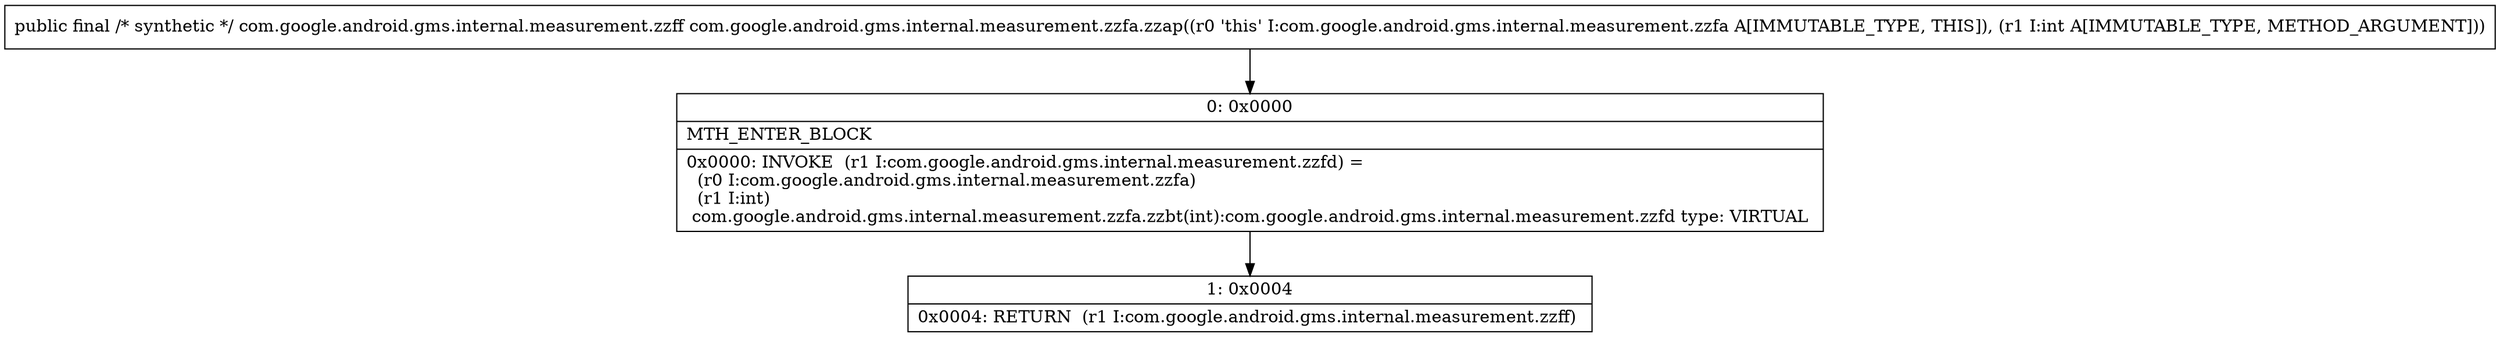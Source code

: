 digraph "CFG forcom.google.android.gms.internal.measurement.zzfa.zzap(I)Lcom\/google\/android\/gms\/internal\/measurement\/zzff;" {
Node_0 [shape=record,label="{0\:\ 0x0000|MTH_ENTER_BLOCK\l|0x0000: INVOKE  (r1 I:com.google.android.gms.internal.measurement.zzfd) = \l  (r0 I:com.google.android.gms.internal.measurement.zzfa)\l  (r1 I:int)\l com.google.android.gms.internal.measurement.zzfa.zzbt(int):com.google.android.gms.internal.measurement.zzfd type: VIRTUAL \l}"];
Node_1 [shape=record,label="{1\:\ 0x0004|0x0004: RETURN  (r1 I:com.google.android.gms.internal.measurement.zzff) \l}"];
MethodNode[shape=record,label="{public final \/* synthetic *\/ com.google.android.gms.internal.measurement.zzff com.google.android.gms.internal.measurement.zzfa.zzap((r0 'this' I:com.google.android.gms.internal.measurement.zzfa A[IMMUTABLE_TYPE, THIS]), (r1 I:int A[IMMUTABLE_TYPE, METHOD_ARGUMENT])) }"];
MethodNode -> Node_0;
Node_0 -> Node_1;
}

